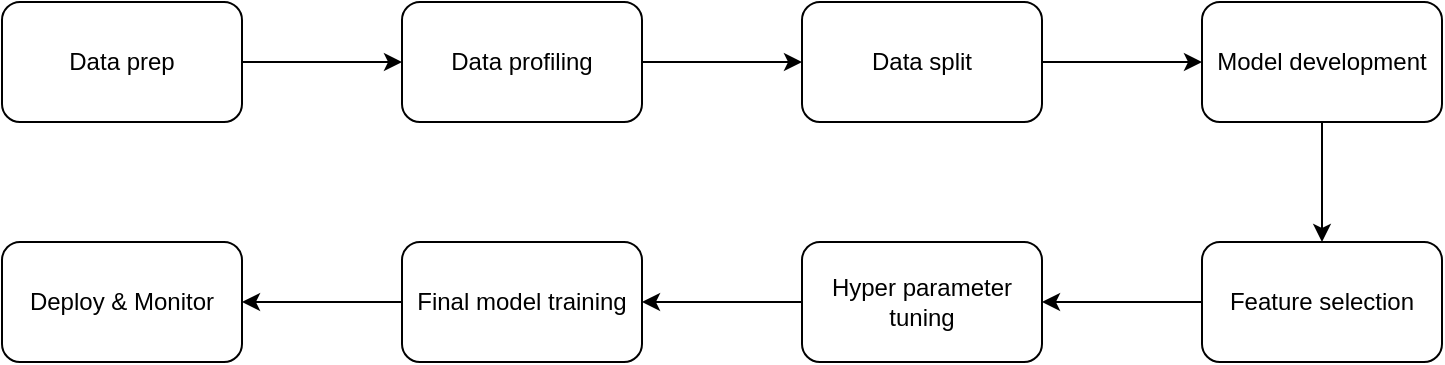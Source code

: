 <mxfile version="20.7.4" type="device"><diagram id="taKMlO4crccvtxDRbFOl" name="Page-1"><mxGraphModel dx="882" dy="596" grid="1" gridSize="10" guides="1" tooltips="1" connect="1" arrows="1" fold="1" page="1" pageScale="1" pageWidth="850" pageHeight="1100" math="0" shadow="0"><root><mxCell id="0"/><mxCell id="1" parent="0"/><mxCell id="9qz5i2FQvPC46tUGl3xh-1" style="edgeStyle=orthogonalEdgeStyle;rounded=0;orthogonalLoop=1;jettySize=auto;html=1;exitX=1;exitY=0.5;exitDx=0;exitDy=0;entryX=0;entryY=0.5;entryDx=0;entryDy=0;" edge="1" parent="1" source="9qz5i2FQvPC46tUGl3xh-2" target="9qz5i2FQvPC46tUGl3xh-4"><mxGeometry relative="1" as="geometry"/></mxCell><mxCell id="9qz5i2FQvPC46tUGl3xh-2" value="Data prep" style="rounded=1;whiteSpace=wrap;html=1;" vertex="1" parent="1"><mxGeometry x="40" y="80" width="120" height="60" as="geometry"/></mxCell><mxCell id="9qz5i2FQvPC46tUGl3xh-3" style="edgeStyle=orthogonalEdgeStyle;rounded=0;orthogonalLoop=1;jettySize=auto;html=1;exitX=1;exitY=0.5;exitDx=0;exitDy=0;entryX=0;entryY=0.5;entryDx=0;entryDy=0;" edge="1" parent="1" source="9qz5i2FQvPC46tUGl3xh-4" target="9qz5i2FQvPC46tUGl3xh-6"><mxGeometry relative="1" as="geometry"/></mxCell><mxCell id="9qz5i2FQvPC46tUGl3xh-4" value="Data profiling" style="rounded=1;whiteSpace=wrap;html=1;" vertex="1" parent="1"><mxGeometry x="240" y="80" width="120" height="60" as="geometry"/></mxCell><mxCell id="9qz5i2FQvPC46tUGl3xh-5" style="edgeStyle=orthogonalEdgeStyle;rounded=0;orthogonalLoop=1;jettySize=auto;html=1;exitX=1;exitY=0.5;exitDx=0;exitDy=0;entryX=0;entryY=0.5;entryDx=0;entryDy=0;" edge="1" parent="1" source="9qz5i2FQvPC46tUGl3xh-6" target="9qz5i2FQvPC46tUGl3xh-8"><mxGeometry relative="1" as="geometry"/></mxCell><mxCell id="9qz5i2FQvPC46tUGl3xh-6" value="Data split" style="rounded=1;whiteSpace=wrap;html=1;" vertex="1" parent="1"><mxGeometry x="440" y="80" width="120" height="60" as="geometry"/></mxCell><mxCell id="9qz5i2FQvPC46tUGl3xh-7" style="edgeStyle=orthogonalEdgeStyle;rounded=0;orthogonalLoop=1;jettySize=auto;html=1;exitX=0.5;exitY=1;exitDx=0;exitDy=0;entryX=0.5;entryY=0;entryDx=0;entryDy=0;" edge="1" parent="1" source="9qz5i2FQvPC46tUGl3xh-8" target="9qz5i2FQvPC46tUGl3xh-10"><mxGeometry relative="1" as="geometry"/></mxCell><mxCell id="9qz5i2FQvPC46tUGl3xh-8" value="Model development" style="rounded=1;whiteSpace=wrap;html=1;" vertex="1" parent="1"><mxGeometry x="640" y="80" width="120" height="60" as="geometry"/></mxCell><mxCell id="9qz5i2FQvPC46tUGl3xh-9" style="edgeStyle=orthogonalEdgeStyle;rounded=0;orthogonalLoop=1;jettySize=auto;html=1;exitX=0;exitY=0.5;exitDx=0;exitDy=0;" edge="1" parent="1" source="9qz5i2FQvPC46tUGl3xh-10" target="9qz5i2FQvPC46tUGl3xh-12"><mxGeometry relative="1" as="geometry"/></mxCell><mxCell id="9qz5i2FQvPC46tUGl3xh-10" value="Feature selection" style="rounded=1;whiteSpace=wrap;html=1;" vertex="1" parent="1"><mxGeometry x="640" y="200" width="120" height="60" as="geometry"/></mxCell><mxCell id="9qz5i2FQvPC46tUGl3xh-11" style="edgeStyle=orthogonalEdgeStyle;rounded=0;orthogonalLoop=1;jettySize=auto;html=1;exitX=0;exitY=0.5;exitDx=0;exitDy=0;entryX=1;entryY=0.5;entryDx=0;entryDy=0;" edge="1" parent="1" source="9qz5i2FQvPC46tUGl3xh-12" target="9qz5i2FQvPC46tUGl3xh-13"><mxGeometry relative="1" as="geometry"/></mxCell><mxCell id="9qz5i2FQvPC46tUGl3xh-12" value="Hyper parameter tuning" style="rounded=1;whiteSpace=wrap;html=1;" vertex="1" parent="1"><mxGeometry x="440" y="200" width="120" height="60" as="geometry"/></mxCell><mxCell id="9qz5i2FQvPC46tUGl3xh-15" style="edgeStyle=orthogonalEdgeStyle;rounded=0;orthogonalLoop=1;jettySize=auto;html=1;exitX=0;exitY=0.5;exitDx=0;exitDy=0;entryX=1;entryY=0.5;entryDx=0;entryDy=0;" edge="1" parent="1" source="9qz5i2FQvPC46tUGl3xh-13" target="9qz5i2FQvPC46tUGl3xh-14"><mxGeometry relative="1" as="geometry"/></mxCell><mxCell id="9qz5i2FQvPC46tUGl3xh-13" value="Final model training" style="rounded=1;whiteSpace=wrap;html=1;" vertex="1" parent="1"><mxGeometry x="240" y="200" width="120" height="60" as="geometry"/></mxCell><mxCell id="9qz5i2FQvPC46tUGl3xh-14" value="Deploy &amp;amp; Monitor" style="rounded=1;whiteSpace=wrap;html=1;" vertex="1" parent="1"><mxGeometry x="40" y="200" width="120" height="60" as="geometry"/></mxCell></root></mxGraphModel></diagram></mxfile>
